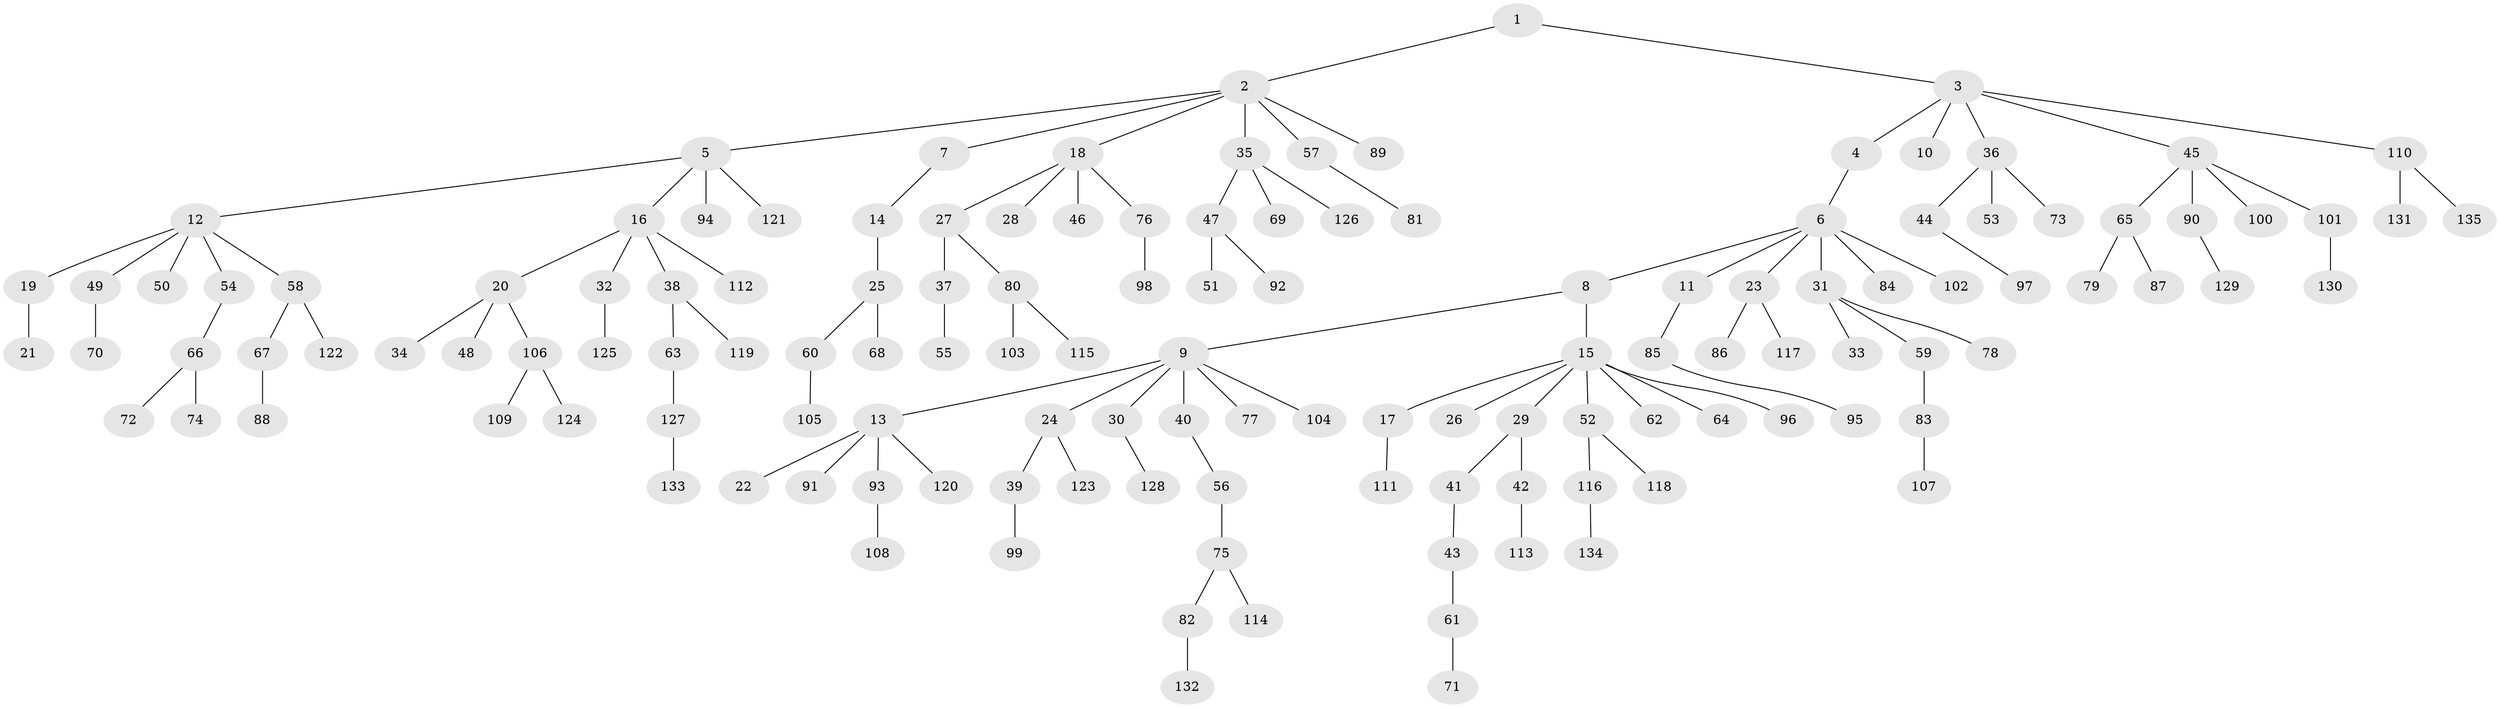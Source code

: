 // Generated by graph-tools (version 1.1) at 2025/02/03/09/25 03:02:28]
// undirected, 135 vertices, 134 edges
graph export_dot {
graph [start="1"]
  node [color=gray90,style=filled];
  1;
  2;
  3;
  4;
  5;
  6;
  7;
  8;
  9;
  10;
  11;
  12;
  13;
  14;
  15;
  16;
  17;
  18;
  19;
  20;
  21;
  22;
  23;
  24;
  25;
  26;
  27;
  28;
  29;
  30;
  31;
  32;
  33;
  34;
  35;
  36;
  37;
  38;
  39;
  40;
  41;
  42;
  43;
  44;
  45;
  46;
  47;
  48;
  49;
  50;
  51;
  52;
  53;
  54;
  55;
  56;
  57;
  58;
  59;
  60;
  61;
  62;
  63;
  64;
  65;
  66;
  67;
  68;
  69;
  70;
  71;
  72;
  73;
  74;
  75;
  76;
  77;
  78;
  79;
  80;
  81;
  82;
  83;
  84;
  85;
  86;
  87;
  88;
  89;
  90;
  91;
  92;
  93;
  94;
  95;
  96;
  97;
  98;
  99;
  100;
  101;
  102;
  103;
  104;
  105;
  106;
  107;
  108;
  109;
  110;
  111;
  112;
  113;
  114;
  115;
  116;
  117;
  118;
  119;
  120;
  121;
  122;
  123;
  124;
  125;
  126;
  127;
  128;
  129;
  130;
  131;
  132;
  133;
  134;
  135;
  1 -- 2;
  1 -- 3;
  2 -- 5;
  2 -- 7;
  2 -- 18;
  2 -- 35;
  2 -- 57;
  2 -- 89;
  3 -- 4;
  3 -- 10;
  3 -- 36;
  3 -- 45;
  3 -- 110;
  4 -- 6;
  5 -- 12;
  5 -- 16;
  5 -- 94;
  5 -- 121;
  6 -- 8;
  6 -- 11;
  6 -- 23;
  6 -- 31;
  6 -- 84;
  6 -- 102;
  7 -- 14;
  8 -- 9;
  8 -- 15;
  9 -- 13;
  9 -- 24;
  9 -- 30;
  9 -- 40;
  9 -- 77;
  9 -- 104;
  11 -- 85;
  12 -- 19;
  12 -- 49;
  12 -- 50;
  12 -- 54;
  12 -- 58;
  13 -- 22;
  13 -- 91;
  13 -- 93;
  13 -- 120;
  14 -- 25;
  15 -- 17;
  15 -- 26;
  15 -- 29;
  15 -- 52;
  15 -- 62;
  15 -- 64;
  15 -- 96;
  16 -- 20;
  16 -- 32;
  16 -- 38;
  16 -- 112;
  17 -- 111;
  18 -- 27;
  18 -- 28;
  18 -- 46;
  18 -- 76;
  19 -- 21;
  20 -- 34;
  20 -- 48;
  20 -- 106;
  23 -- 86;
  23 -- 117;
  24 -- 39;
  24 -- 123;
  25 -- 60;
  25 -- 68;
  27 -- 37;
  27 -- 80;
  29 -- 41;
  29 -- 42;
  30 -- 128;
  31 -- 33;
  31 -- 59;
  31 -- 78;
  32 -- 125;
  35 -- 47;
  35 -- 69;
  35 -- 126;
  36 -- 44;
  36 -- 53;
  36 -- 73;
  37 -- 55;
  38 -- 63;
  38 -- 119;
  39 -- 99;
  40 -- 56;
  41 -- 43;
  42 -- 113;
  43 -- 61;
  44 -- 97;
  45 -- 65;
  45 -- 90;
  45 -- 100;
  45 -- 101;
  47 -- 51;
  47 -- 92;
  49 -- 70;
  52 -- 116;
  52 -- 118;
  54 -- 66;
  56 -- 75;
  57 -- 81;
  58 -- 67;
  58 -- 122;
  59 -- 83;
  60 -- 105;
  61 -- 71;
  63 -- 127;
  65 -- 79;
  65 -- 87;
  66 -- 72;
  66 -- 74;
  67 -- 88;
  75 -- 82;
  75 -- 114;
  76 -- 98;
  80 -- 103;
  80 -- 115;
  82 -- 132;
  83 -- 107;
  85 -- 95;
  90 -- 129;
  93 -- 108;
  101 -- 130;
  106 -- 109;
  106 -- 124;
  110 -- 131;
  110 -- 135;
  116 -- 134;
  127 -- 133;
}
